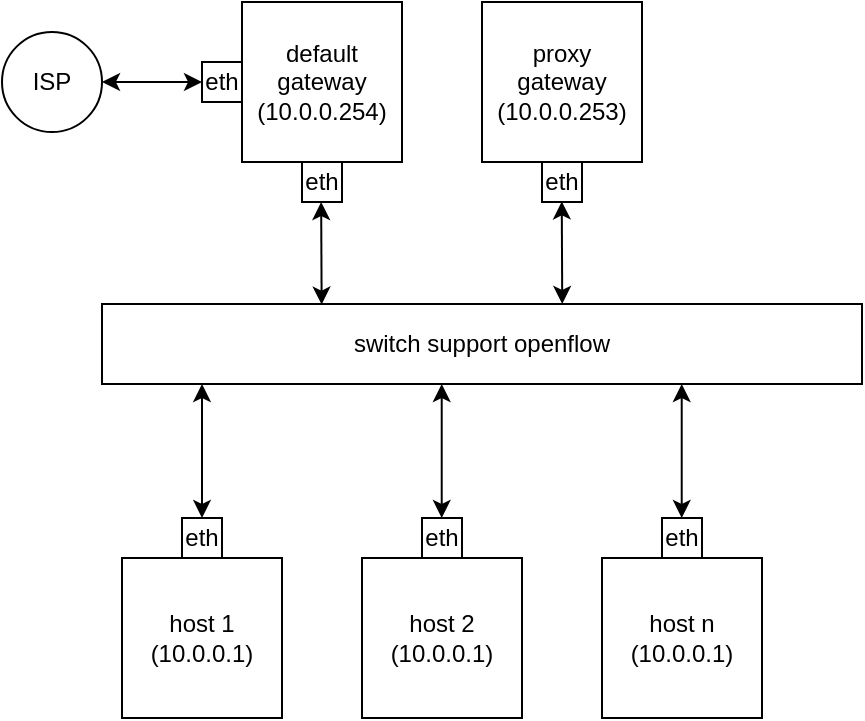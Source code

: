 <mxfile>
    <diagram id="N3LffFDYcMG23dxcy1QP" name="第 1 页">
        <mxGraphModel dx="838" dy="680" grid="1" gridSize="10" guides="1" tooltips="1" connect="1" arrows="1" fold="1" page="1" pageScale="1" pageWidth="1600" pageHeight="1200" background="#FFFFFF" math="0" shadow="0">
            <root>
                <mxCell id="0"/>
                <mxCell id="1" parent="0"/>
                <mxCell id="2" value="switch support openflow" style="rounded=0;whiteSpace=wrap;html=1;" parent="1" vertex="1">
                    <mxGeometry x="100" y="271" width="380" height="40" as="geometry"/>
                </mxCell>
                <mxCell id="4" value="default&lt;br&gt;gateway&lt;br&gt;(10.0.0.254)" style="whiteSpace=wrap;html=1;aspect=fixed;" parent="1" vertex="1">
                    <mxGeometry x="170" y="120" width="80" height="80" as="geometry"/>
                </mxCell>
                <mxCell id="5" value="proxy&lt;br&gt;gateway&lt;br&gt;(10.0.0.253)" style="whiteSpace=wrap;html=1;aspect=fixed;" parent="1" vertex="1">
                    <mxGeometry x="290" y="120" width="80" height="80" as="geometry"/>
                </mxCell>
                <mxCell id="6" value="host 1&lt;br&gt;(10.0.0.1)" style="whiteSpace=wrap;html=1;aspect=fixed;" parent="1" vertex="1">
                    <mxGeometry x="110" y="398" width="80" height="80" as="geometry"/>
                </mxCell>
                <mxCell id="7" value="host 2&lt;br&gt;(10.0.0.1)" style="whiteSpace=wrap;html=1;aspect=fixed;" parent="1" vertex="1">
                    <mxGeometry x="230" y="398" width="80" height="80" as="geometry"/>
                </mxCell>
                <mxCell id="8" value="host n&lt;br&gt;(10.0.0.1)" style="whiteSpace=wrap;html=1;aspect=fixed;" parent="1" vertex="1">
                    <mxGeometry x="350" y="398" width="80" height="80" as="geometry"/>
                </mxCell>
                <mxCell id="10" value="eth" style="rounded=0;whiteSpace=wrap;html=1;" parent="1" vertex="1">
                    <mxGeometry x="140" y="378" width="20" height="20" as="geometry"/>
                </mxCell>
                <mxCell id="12" value="eth" style="rounded=0;whiteSpace=wrap;html=1;" parent="1" vertex="1">
                    <mxGeometry x="260" y="378" width="20" height="20" as="geometry"/>
                </mxCell>
                <mxCell id="13" value="eth" style="rounded=0;whiteSpace=wrap;html=1;" parent="1" vertex="1">
                    <mxGeometry x="380" y="378" width="20" height="20" as="geometry"/>
                </mxCell>
                <mxCell id="14" value="" style="endArrow=classic;startArrow=classic;html=1;exitX=0.5;exitY=0;exitDx=0;exitDy=0;" parent="1" source="10" edge="1">
                    <mxGeometry width="50" height="50" relative="1" as="geometry">
                        <mxPoint x="320" y="411" as="sourcePoint"/>
                        <mxPoint x="150" y="311" as="targetPoint"/>
                    </mxGeometry>
                </mxCell>
                <mxCell id="16" value="" style="endArrow=classic;startArrow=classic;html=1;exitX=0.5;exitY=0;exitDx=0;exitDy=0;" parent="1" edge="1">
                    <mxGeometry width="50" height="50" relative="1" as="geometry">
                        <mxPoint x="269.86" y="378" as="sourcePoint"/>
                        <mxPoint x="269.86" y="311" as="targetPoint"/>
                    </mxGeometry>
                </mxCell>
                <mxCell id="17" value="" style="endArrow=classic;startArrow=classic;html=1;exitX=0.5;exitY=0;exitDx=0;exitDy=0;" parent="1" edge="1">
                    <mxGeometry width="50" height="50" relative="1" as="geometry">
                        <mxPoint x="389.86" y="378" as="sourcePoint"/>
                        <mxPoint x="389.86" y="311" as="targetPoint"/>
                    </mxGeometry>
                </mxCell>
                <mxCell id="18" value="eth" style="rounded=0;whiteSpace=wrap;html=1;" parent="1" vertex="1">
                    <mxGeometry x="200" y="200" width="20" height="20" as="geometry"/>
                </mxCell>
                <mxCell id="19" value="eth" style="rounded=0;whiteSpace=wrap;html=1;" parent="1" vertex="1">
                    <mxGeometry x="320" y="200" width="20" height="20" as="geometry"/>
                </mxCell>
                <mxCell id="20" value="eth" style="rounded=0;whiteSpace=wrap;html=1;" parent="1" vertex="1">
                    <mxGeometry x="150" y="150" width="20" height="20" as="geometry"/>
                </mxCell>
                <mxCell id="21" value="" style="endArrow=classic;startArrow=classic;html=1;exitX=0.289;exitY=0.007;exitDx=0;exitDy=0;exitPerimeter=0;" parent="1" source="2" edge="1">
                    <mxGeometry width="50" height="50" relative="1" as="geometry">
                        <mxPoint x="210" y="270" as="sourcePoint"/>
                        <mxPoint x="209.58" y="220" as="targetPoint"/>
                    </mxGeometry>
                </mxCell>
                <mxCell id="22" value="" style="endArrow=classic;startArrow=classic;html=1;exitX=0.289;exitY=0.007;exitDx=0;exitDy=0;exitPerimeter=0;" parent="1" edge="1">
                    <mxGeometry width="50" height="50" relative="1" as="geometry">
                        <mxPoint x="330.12" y="271" as="sourcePoint"/>
                        <mxPoint x="329.88" y="219.72" as="targetPoint"/>
                    </mxGeometry>
                </mxCell>
                <mxCell id="23" value="ISP" style="ellipse;whiteSpace=wrap;html=1;aspect=fixed;" parent="1" vertex="1">
                    <mxGeometry x="50" y="135" width="50" height="50" as="geometry"/>
                </mxCell>
                <mxCell id="24" value="" style="endArrow=classic;startArrow=classic;html=1;entryX=0;entryY=0.5;entryDx=0;entryDy=0;exitX=1;exitY=0.5;exitDx=0;exitDy=0;" parent="1" source="23" target="20" edge="1">
                    <mxGeometry width="50" height="50" relative="1" as="geometry">
                        <mxPoint x="50" y="270" as="sourcePoint"/>
                        <mxPoint x="100" y="220" as="targetPoint"/>
                    </mxGeometry>
                </mxCell>
            </root>
        </mxGraphModel>
    </diagram>
</mxfile>